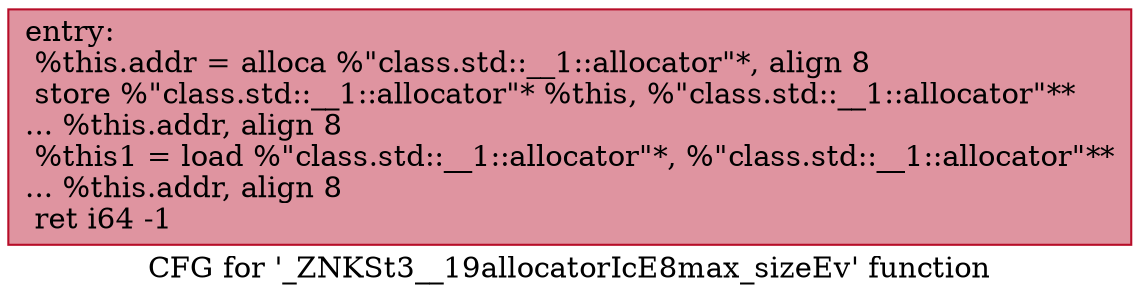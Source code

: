 digraph "CFG for '_ZNKSt3__19allocatorIcE8max_sizeEv' function" {
	label="CFG for '_ZNKSt3__19allocatorIcE8max_sizeEv' function";

	Node0x600003e7ed80 [shape=record,color="#b70d28ff", style=filled, fillcolor="#b70d2870",label="{entry:\l  %this.addr = alloca %\"class.std::__1::allocator\"*, align 8\l  store %\"class.std::__1::allocator\"* %this, %\"class.std::__1::allocator\"**\l... %this.addr, align 8\l  %this1 = load %\"class.std::__1::allocator\"*, %\"class.std::__1::allocator\"**\l... %this.addr, align 8\l  ret i64 -1\l}"];
}
